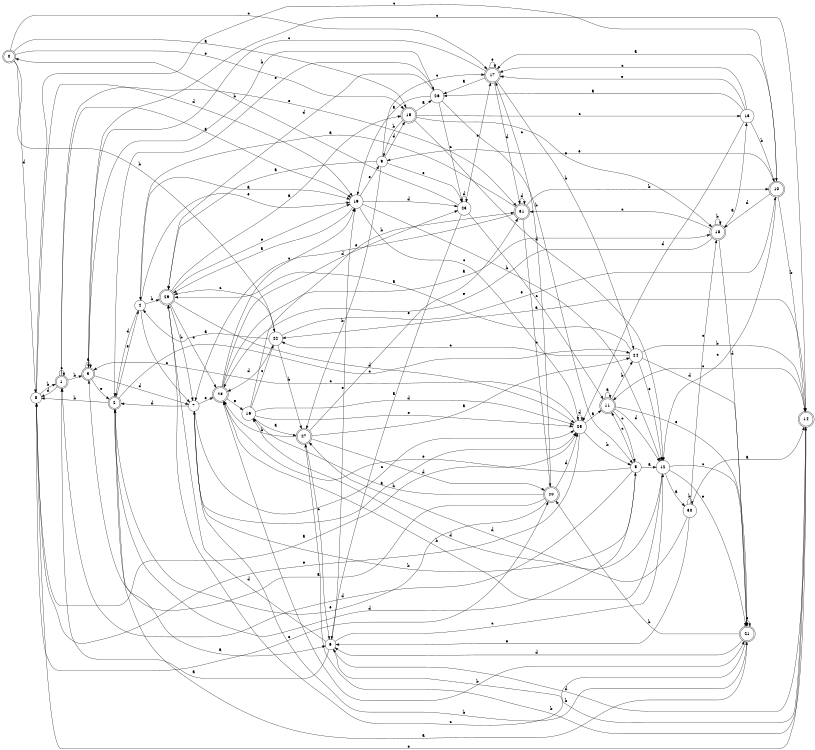 digraph n26_9 {
__start0 [label="" shape="none"];

rankdir=LR;
size="8,5";

s0 [style="rounded,filled", color="black", fillcolor="white" shape="doublecircle", label="0"];
s1 [style="rounded,filled", color="black", fillcolor="white" shape="doublecircle", label="1"];
s2 [style="rounded,filled", color="black", fillcolor="white" shape="doublecircle", label="2"];
s3 [style="rounded,filled", color="black", fillcolor="white" shape="doublecircle", label="3"];
s4 [style="filled", color="black", fillcolor="white" shape="circle", label="4"];
s5 [style="filled", color="black", fillcolor="white" shape="circle", label="5"];
s6 [style="filled", color="black", fillcolor="white" shape="circle", label="6"];
s7 [style="filled", color="black", fillcolor="white" shape="circle", label="7"];
s8 [style="filled", color="black", fillcolor="white" shape="circle", label="8"];
s9 [style="filled", color="black", fillcolor="white" shape="circle", label="9"];
s10 [style="rounded,filled", color="black", fillcolor="white" shape="doublecircle", label="10"];
s11 [style="rounded,filled", color="black", fillcolor="white" shape="doublecircle", label="11"];
s12 [style="filled", color="black", fillcolor="white" shape="circle", label="12"];
s13 [style="filled", color="black", fillcolor="white" shape="circle", label="13"];
s14 [style="rounded,filled", color="black", fillcolor="white" shape="doublecircle", label="14"];
s15 [style="rounded,filled", color="black", fillcolor="white" shape="doublecircle", label="15"];
s16 [style="filled", color="black", fillcolor="white" shape="circle", label="16"];
s17 [style="rounded,filled", color="black", fillcolor="white" shape="doublecircle", label="17"];
s18 [style="rounded,filled", color="black", fillcolor="white" shape="doublecircle", label="18"];
s19 [style="filled", color="black", fillcolor="white" shape="circle", label="19"];
s20 [style="rounded,filled", color="black", fillcolor="white" shape="doublecircle", label="20"];
s21 [style="rounded,filled", color="black", fillcolor="white" shape="doublecircle", label="21"];
s22 [style="filled", color="black", fillcolor="white" shape="circle", label="22"];
s23 [style="filled", color="black", fillcolor="white" shape="circle", label="23"];
s24 [style="filled", color="black", fillcolor="white" shape="circle", label="24"];
s25 [style="filled", color="black", fillcolor="white" shape="circle", label="25"];
s26 [style="filled", color="black", fillcolor="white" shape="circle", label="26"];
s27 [style="rounded,filled", color="black", fillcolor="white" shape="doublecircle", label="27"];
s28 [style="rounded,filled", color="black", fillcolor="white" shape="doublecircle", label="28"];
s29 [style="rounded,filled", color="black", fillcolor="white" shape="doublecircle", label="29"];
s30 [style="filled", color="black", fillcolor="white" shape="circle", label="30"];
s31 [style="rounded,filled", color="black", fillcolor="white" shape="doublecircle", label="31"];
s0 -> s15 [label="a"];
s0 -> s22 [label="b"];
s0 -> s17 [label="c"];
s0 -> s8 [label="d"];
s0 -> s15 [label="e"];
s1 -> s19 [label="a"];
s1 -> s3 [label="b"];
s1 -> s1 [label="c"];
s1 -> s8 [label="d"];
s1 -> s31 [label="e"];
s2 -> s6 [label="a"];
s2 -> s8 [label="b"];
s2 -> s24 [label="c"];
s2 -> s5 [label="d"];
s2 -> s4 [label="e"];
s3 -> s3 [label="a"];
s3 -> s26 [label="b"];
s3 -> s14 [label="c"];
s3 -> s7 [label="d"];
s3 -> s2 [label="e"];
s4 -> s19 [label="a"];
s4 -> s29 [label="b"];
s4 -> s7 [label="c"];
s4 -> s2 [label="d"];
s4 -> s19 [label="e"];
s5 -> s12 [label="a"];
s5 -> s7 [label="b"];
s5 -> s11 [label="c"];
s5 -> s1 [label="d"];
s5 -> s28 [label="e"];
s6 -> s1 [label="a"];
s6 -> s14 [label="b"];
s6 -> s12 [label="c"];
s6 -> s29 [label="d"];
s6 -> s19 [label="e"];
s7 -> s25 [label="a"];
s7 -> s21 [label="b"];
s7 -> s25 [label="c"];
s7 -> s2 [label="d"];
s7 -> s28 [label="e"];
s8 -> s25 [label="a"];
s8 -> s1 [label="b"];
s8 -> s10 [label="c"];
s8 -> s19 [label="d"];
s8 -> s20 [label="e"];
s9 -> s29 [label="a"];
s9 -> s27 [label="b"];
s9 -> s17 [label="c"];
s9 -> s15 [label="d"];
s9 -> s23 [label="e"];
s10 -> s17 [label="a"];
s10 -> s14 [label="b"];
s10 -> s12 [label="c"];
s10 -> s18 [label="d"];
s10 -> s9 [label="e"];
s11 -> s11 [label="a"];
s11 -> s24 [label="b"];
s11 -> s5 [label="c"];
s11 -> s12 [label="d"];
s11 -> s21 [label="e"];
s12 -> s30 [label="a"];
s12 -> s28 [label="b"];
s12 -> s21 [label="c"];
s12 -> s16 [label="d"];
s12 -> s21 [label="e"];
s13 -> s26 [label="a"];
s13 -> s10 [label="b"];
s13 -> s17 [label="c"];
s13 -> s25 [label="d"];
s13 -> s17 [label="e"];
s14 -> s22 [label="a"];
s14 -> s27 [label="b"];
s14 -> s11 [label="c"];
s14 -> s6 [label="d"];
s14 -> s8 [label="e"];
s15 -> s26 [label="a"];
s15 -> s9 [label="b"];
s15 -> s13 [label="c"];
s15 -> s12 [label="d"];
s15 -> s18 [label="e"];
s16 -> s27 [label="a"];
s16 -> s31 [label="b"];
s16 -> s22 [label="c"];
s16 -> s25 [label="d"];
s16 -> s25 [label="e"];
s17 -> s26 [label="a"];
s17 -> s24 [label="b"];
s17 -> s3 [label="c"];
s17 -> s31 [label="d"];
s17 -> s17 [label="e"];
s18 -> s13 [label="a"];
s18 -> s18 [label="b"];
s18 -> s31 [label="c"];
s18 -> s21 [label="d"];
s18 -> s28 [label="e"];
s19 -> s29 [label="a"];
s19 -> s12 [label="b"];
s19 -> s25 [label="c"];
s19 -> s23 [label="d"];
s19 -> s9 [label="e"];
s20 -> s3 [label="a"];
s20 -> s16 [label="b"];
s20 -> s17 [label="c"];
s20 -> s25 [label="d"];
s20 -> s2 [label="e"];
s21 -> s2 [label="a"];
s21 -> s20 [label="b"];
s21 -> s29 [label="c"];
s21 -> s6 [label="d"];
s21 -> s21 [label="e"];
s22 -> s4 [label="a"];
s22 -> s27 [label="b"];
s22 -> s29 [label="c"];
s22 -> s28 [label="d"];
s22 -> s10 [label="e"];
s23 -> s6 [label="a"];
s23 -> s0 [label="b"];
s23 -> s11 [label="c"];
s23 -> s23 [label="d"];
s23 -> s17 [label="e"];
s24 -> s29 [label="a"];
s24 -> s14 [label="b"];
s24 -> s22 [label="c"];
s24 -> s21 [label="d"];
s24 -> s12 [label="e"];
s25 -> s11 [label="a"];
s25 -> s5 [label="b"];
s25 -> s3 [label="c"];
s25 -> s25 [label="d"];
s25 -> s8 [label="e"];
s26 -> s19 [label="a"];
s26 -> s5 [label="b"];
s26 -> s23 [label="c"];
s26 -> s29 [label="d"];
s26 -> s2 [label="e"];
s27 -> s24 [label="a"];
s27 -> s28 [label="b"];
s27 -> s6 [label="c"];
s27 -> s20 [label="d"];
s27 -> s31 [label="e"];
s28 -> s18 [label="a"];
s28 -> s21 [label="b"];
s28 -> s19 [label="c"];
s28 -> s23 [label="d"];
s28 -> s16 [label="e"];
s29 -> s15 [label="a"];
s29 -> s7 [label="b"];
s29 -> s28 [label="c"];
s29 -> s25 [label="d"];
s29 -> s19 [label="e"];
s30 -> s14 [label="a"];
s30 -> s30 [label="b"];
s30 -> s18 [label="c"];
s30 -> s27 [label="d"];
s30 -> s6 [label="e"];
s31 -> s4 [label="a"];
s31 -> s10 [label="b"];
s31 -> s20 [label="c"];
s31 -> s31 [label="d"];
s31 -> s7 [label="e"];

}